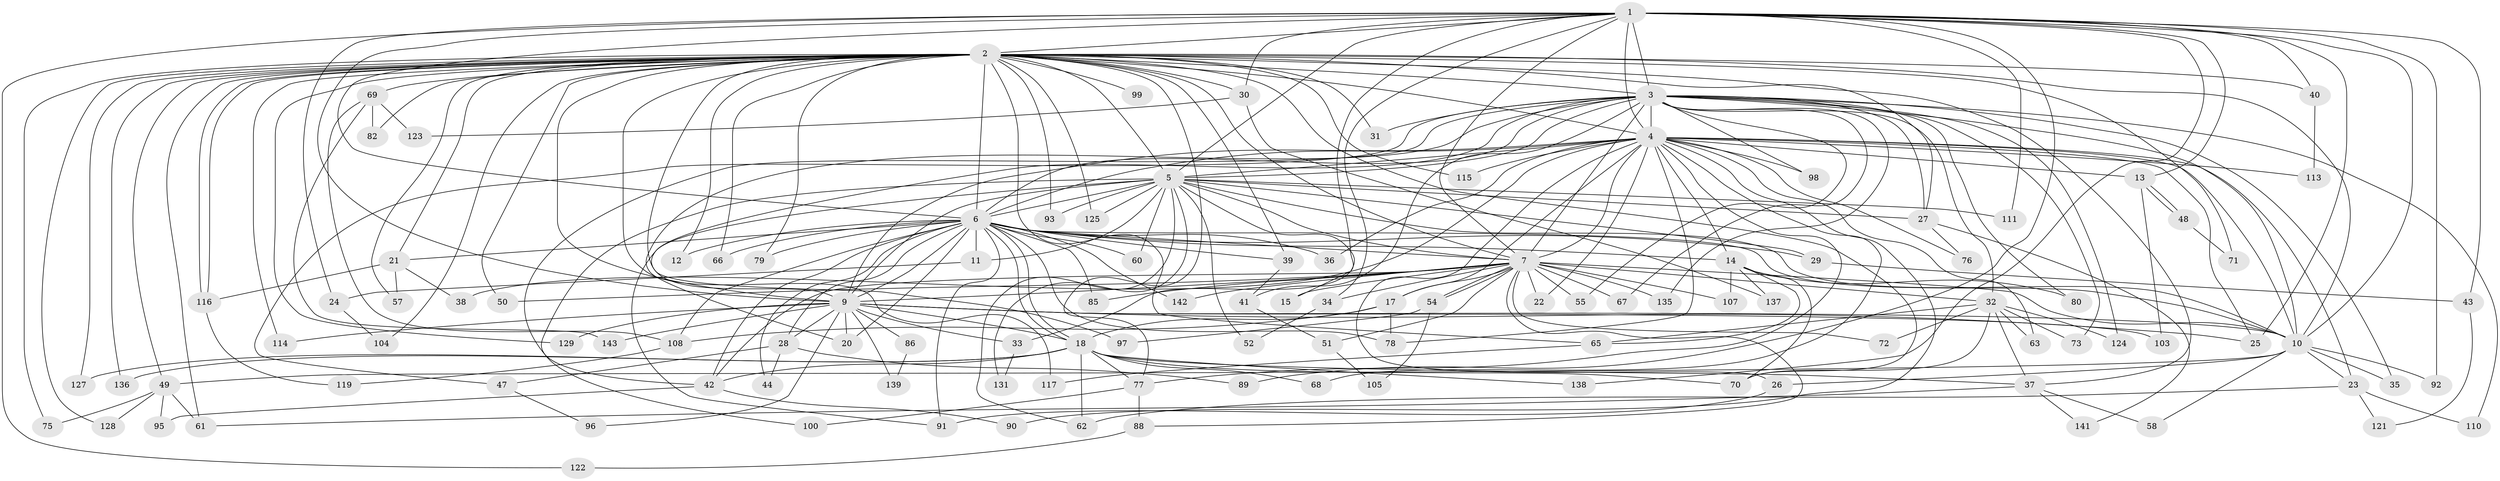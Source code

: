 // original degree distribution, {24: 0.006993006993006993, 28: 0.013986013986013986, 27: 0.006993006993006993, 26: 0.006993006993006993, 23: 0.006993006993006993, 30: 0.006993006993006993, 31: 0.006993006993006993, 20: 0.006993006993006993, 15: 0.006993006993006993, 3: 0.20279720279720279, 2: 0.5664335664335665, 6: 0.02097902097902098, 4: 0.08391608391608392, 12: 0.006993006993006993, 5: 0.027972027972027972, 8: 0.013986013986013986, 7: 0.006993006993006993}
// Generated by graph-tools (version 1.1) at 2025/11/02/27/25 16:11:06]
// undirected, 115 vertices, 263 edges
graph export_dot {
graph [start="1"]
  node [color=gray90,style=filled];
  1 [super="+19"];
  2 [super="+8"];
  3 [super="+132"];
  4 [super="+84"];
  5 [super="+102"];
  6 [super="+46"];
  7 [super="+140"];
  9 [super="+53"];
  10 [super="+74"];
  11;
  12;
  13 [super="+16"];
  14 [super="+94"];
  15;
  17 [super="+120"];
  18 [super="+59"];
  20 [super="+101"];
  21 [super="+126"];
  22;
  23;
  24;
  25 [super="+109"];
  26;
  27 [super="+45"];
  28;
  29;
  30;
  31;
  32 [super="+56"];
  33;
  34;
  35;
  36;
  37 [super="+130"];
  38;
  39;
  40;
  41;
  42 [super="+87"];
  43;
  44;
  47;
  48;
  49;
  50;
  51;
  52;
  54;
  55;
  57;
  58;
  60;
  61 [super="+106"];
  62 [super="+64"];
  63;
  65 [super="+81"];
  66;
  67;
  68;
  69 [super="+112"];
  70 [super="+134"];
  71;
  72;
  73;
  75;
  76;
  77 [super="+83"];
  78;
  79;
  80;
  82;
  85;
  86;
  88;
  89;
  90;
  91 [super="+118"];
  92;
  93;
  95;
  96;
  97;
  98;
  99;
  100;
  103;
  104;
  105;
  107;
  108 [super="+133"];
  110;
  111;
  113;
  114;
  115;
  116;
  117;
  119;
  121;
  122;
  123;
  124;
  125;
  127;
  128;
  129;
  131;
  135;
  136;
  137;
  138;
  139;
  141;
  142;
  143;
  1 -- 2 [weight=2];
  1 -- 3 [weight=3];
  1 -- 4;
  1 -- 5;
  1 -- 6;
  1 -- 7;
  1 -- 9;
  1 -- 10;
  1 -- 13;
  1 -- 24;
  1 -- 25;
  1 -- 30;
  1 -- 33;
  1 -- 34;
  1 -- 40;
  1 -- 43;
  1 -- 89;
  1 -- 92;
  1 -- 111;
  1 -- 122;
  1 -- 138;
  2 -- 3 [weight=2];
  2 -- 4 [weight=2];
  2 -- 5 [weight=3];
  2 -- 6 [weight=3];
  2 -- 7 [weight=2];
  2 -- 9 [weight=2];
  2 -- 10 [weight=2];
  2 -- 12;
  2 -- 21;
  2 -- 31;
  2 -- 37;
  2 -- 49 [weight=2];
  2 -- 66;
  2 -- 70;
  2 -- 77;
  2 -- 79;
  2 -- 82;
  2 -- 97;
  2 -- 99 [weight=2];
  2 -- 115;
  2 -- 116;
  2 -- 116;
  2 -- 127;
  2 -- 128;
  2 -- 136;
  2 -- 129;
  2 -- 65;
  2 -- 69;
  2 -- 71;
  2 -- 75;
  2 -- 93;
  2 -- 30;
  2 -- 39;
  2 -- 40;
  2 -- 104;
  2 -- 50;
  2 -- 114;
  2 -- 117;
  2 -- 125;
  2 -- 57;
  2 -- 61 [weight=2];
  2 -- 27;
  3 -- 4;
  3 -- 5;
  3 -- 6;
  3 -- 7;
  3 -- 9;
  3 -- 10;
  3 -- 27;
  3 -- 31;
  3 -- 32;
  3 -- 35;
  3 -- 41;
  3 -- 42;
  3 -- 47;
  3 -- 55;
  3 -- 67;
  3 -- 73;
  3 -- 80;
  3 -- 98;
  3 -- 110;
  3 -- 124;
  3 -- 135;
  3 -- 20;
  4 -- 5;
  4 -- 6;
  4 -- 7;
  4 -- 9;
  4 -- 10;
  4 -- 13 [weight=2];
  4 -- 14;
  4 -- 17;
  4 -- 22;
  4 -- 23;
  4 -- 25;
  4 -- 26;
  4 -- 36;
  4 -- 38;
  4 -- 63;
  4 -- 68;
  4 -- 76;
  4 -- 77;
  4 -- 98;
  4 -- 115;
  4 -- 113;
  4 -- 90;
  4 -- 78;
  5 -- 6;
  5 -- 7;
  5 -- 9;
  5 -- 10;
  5 -- 11;
  5 -- 15;
  5 -- 27;
  5 -- 29;
  5 -- 52;
  5 -- 60;
  5 -- 62;
  5 -- 91;
  5 -- 93;
  5 -- 100;
  5 -- 111;
  5 -- 125;
  5 -- 131;
  6 -- 7;
  6 -- 9;
  6 -- 10;
  6 -- 11;
  6 -- 12;
  6 -- 14;
  6 -- 18;
  6 -- 18;
  6 -- 20;
  6 -- 21;
  6 -- 28;
  6 -- 29;
  6 -- 36;
  6 -- 39;
  6 -- 44;
  6 -- 60;
  6 -- 66;
  6 -- 78;
  6 -- 85;
  6 -- 108;
  6 -- 142;
  6 -- 79;
  6 -- 42;
  6 -- 91;
  7 -- 9;
  7 -- 10;
  7 -- 15;
  7 -- 17;
  7 -- 22;
  7 -- 32;
  7 -- 34;
  7 -- 42;
  7 -- 50;
  7 -- 51 [weight=2];
  7 -- 54;
  7 -- 54;
  7 -- 55;
  7 -- 67;
  7 -- 72;
  7 -- 85;
  7 -- 88;
  7 -- 107;
  7 -- 135;
  7 -- 142;
  9 -- 10;
  9 -- 20;
  9 -- 28;
  9 -- 33;
  9 -- 86 [weight=2];
  9 -- 96;
  9 -- 103;
  9 -- 129;
  9 -- 139;
  9 -- 143;
  9 -- 18;
  9 -- 114;
  9 -- 25;
  10 -- 23;
  10 -- 26;
  10 -- 35;
  10 -- 58;
  10 -- 92;
  10 -- 49;
  11 -- 24;
  13 -- 48;
  13 -- 48;
  13 -- 103;
  14 -- 65;
  14 -- 80;
  14 -- 137;
  14 -- 70;
  14 -- 107;
  17 -- 78;
  17 -- 18;
  17 -- 108;
  18 -- 37;
  18 -- 62;
  18 -- 68;
  18 -- 70;
  18 -- 127;
  18 -- 138;
  18 -- 136;
  18 -- 42;
  18 -- 77;
  21 -- 38;
  21 -- 57;
  21 -- 116;
  23 -- 110;
  23 -- 121;
  23 -- 62;
  24 -- 104;
  26 -- 91;
  27 -- 141;
  27 -- 76;
  28 -- 44;
  28 -- 47;
  28 -- 89;
  29 -- 43;
  30 -- 123;
  30 -- 137;
  32 -- 63;
  32 -- 72;
  32 -- 124;
  32 -- 65;
  32 -- 70;
  32 -- 73;
  32 -- 37;
  33 -- 131;
  34 -- 52;
  37 -- 58;
  37 -- 141;
  37 -- 61;
  39 -- 41;
  40 -- 113;
  41 -- 51;
  42 -- 90;
  42 -- 95;
  43 -- 121;
  47 -- 96;
  48 -- 71;
  49 -- 61;
  49 -- 75;
  49 -- 95;
  49 -- 128;
  51 -- 105;
  54 -- 97;
  54 -- 105;
  65 -- 117;
  69 -- 82;
  69 -- 108;
  69 -- 123;
  69 -- 143;
  77 -- 88;
  77 -- 100;
  86 -- 139;
  88 -- 122;
  108 -- 119;
  116 -- 119;
}

